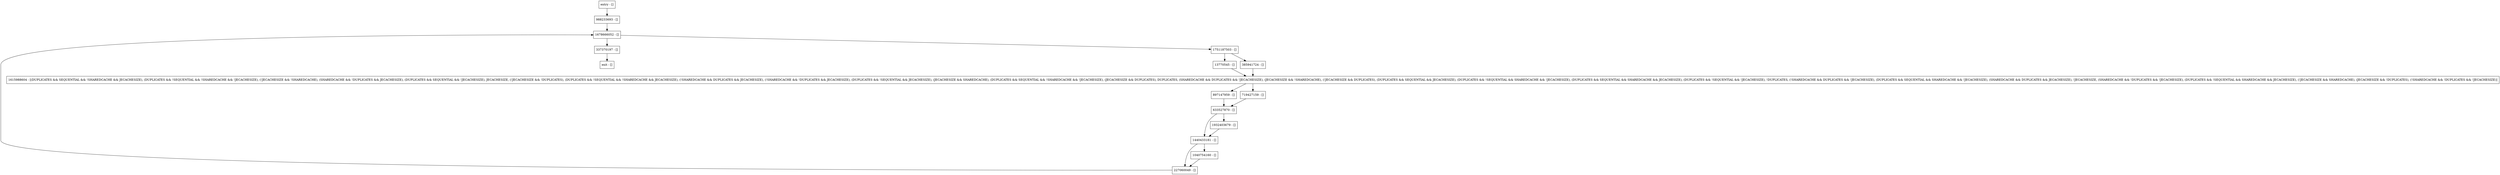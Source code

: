 digraph populate {
node [shape=record];
988233693 [label="988233693 - []"];
337370197 [label="337370197 - []"];
227060049 [label="227060049 - []"];
13770545 [label="13770545 - []"];
1678666052 [label="1678666052 - []"];
entry [label="entry - []"];
exit [label="exit - []"];
1751187503 [label="1751187503 - []"];
385941724 [label="385941724 - []"];
1440433181 [label="1440433181 - []"];
897147959 [label="897147959 - []"];
633527870 [label="633527870 - []"];
1040754160 [label="1040754160 - []"];
719427159 [label="719427159 - []"];
1615988604 [label="1615988604 - [(DUPLICATES && SEQUENTIAL && !SHAREDCACHE && JECACHESIZE), (DUPLICATES && !SEQUENTIAL && !SHAREDCACHE && !JECACHESIZE), (!JECACHESIZE && !SHAREDCACHE), (SHAREDCACHE && !DUPLICATES && JECACHESIZE), (DUPLICATES && SEQUENTIAL && !JECACHESIZE), JECACHESIZE, (!JECACHESIZE && !DUPLICATES), (DUPLICATES && !SEQUENTIAL && !SHAREDCACHE && JECACHESIZE), (!SHAREDCACHE && DUPLICATES && JECACHESIZE), (!SHAREDCACHE && !DUPLICATES && JECACHESIZE), (DUPLICATES && !SEQUENTIAL && JECACHESIZE), (JECACHESIZE && SHAREDCACHE), (DUPLICATES && SEQUENTIAL && !SHAREDCACHE && !JECACHESIZE), (JECACHESIZE && DUPLICATES), DUPLICATES, (SHAREDCACHE && DUPLICATES && !JECACHESIZE), (JECACHESIZE && !SHAREDCACHE), (!JECACHESIZE && DUPLICATES), (DUPLICATES && SEQUENTIAL && JECACHESIZE), (DUPLICATES && !SEQUENTIAL && SHAREDCACHE && !JECACHESIZE), (DUPLICATES && SEQUENTIAL && SHAREDCACHE && JECACHESIZE), (DUPLICATES && !SEQUENTIAL && !JECACHESIZE), !DUPLICATES, (!SHAREDCACHE && DUPLICATES && !JECACHESIZE), (DUPLICATES && SEQUENTIAL && SHAREDCACHE && !JECACHESIZE), (SHAREDCACHE && DUPLICATES && JECACHESIZE), !JECACHESIZE, (SHAREDCACHE && !DUPLICATES && !JECACHESIZE), (DUPLICATES && !SEQUENTIAL && SHAREDCACHE && JECACHESIZE), (!JECACHESIZE && SHAREDCACHE), (JECACHESIZE && !DUPLICATES), (!SHAREDCACHE && !DUPLICATES && !JECACHESIZE)]"];
1932403679 [label="1932403679 - []"];
entry;
exit;
988233693 -> 1678666052;
337370197 -> exit;
227060049 -> 1678666052;
13770545 -> 1615988604;
1678666052 -> 337370197;
1678666052 -> 1751187503;
entry -> 988233693;
1751187503 -> 385941724;
1751187503 -> 13770545;
385941724 -> 1615988604;
1440433181 -> 227060049;
1440433181 -> 1040754160;
897147959 -> 633527870;
633527870 -> 1440433181;
633527870 -> 1932403679;
1040754160 -> 227060049;
719427159 -> 633527870;
1615988604 -> 897147959;
1615988604 -> 719427159;
1932403679 -> 1440433181;
}

